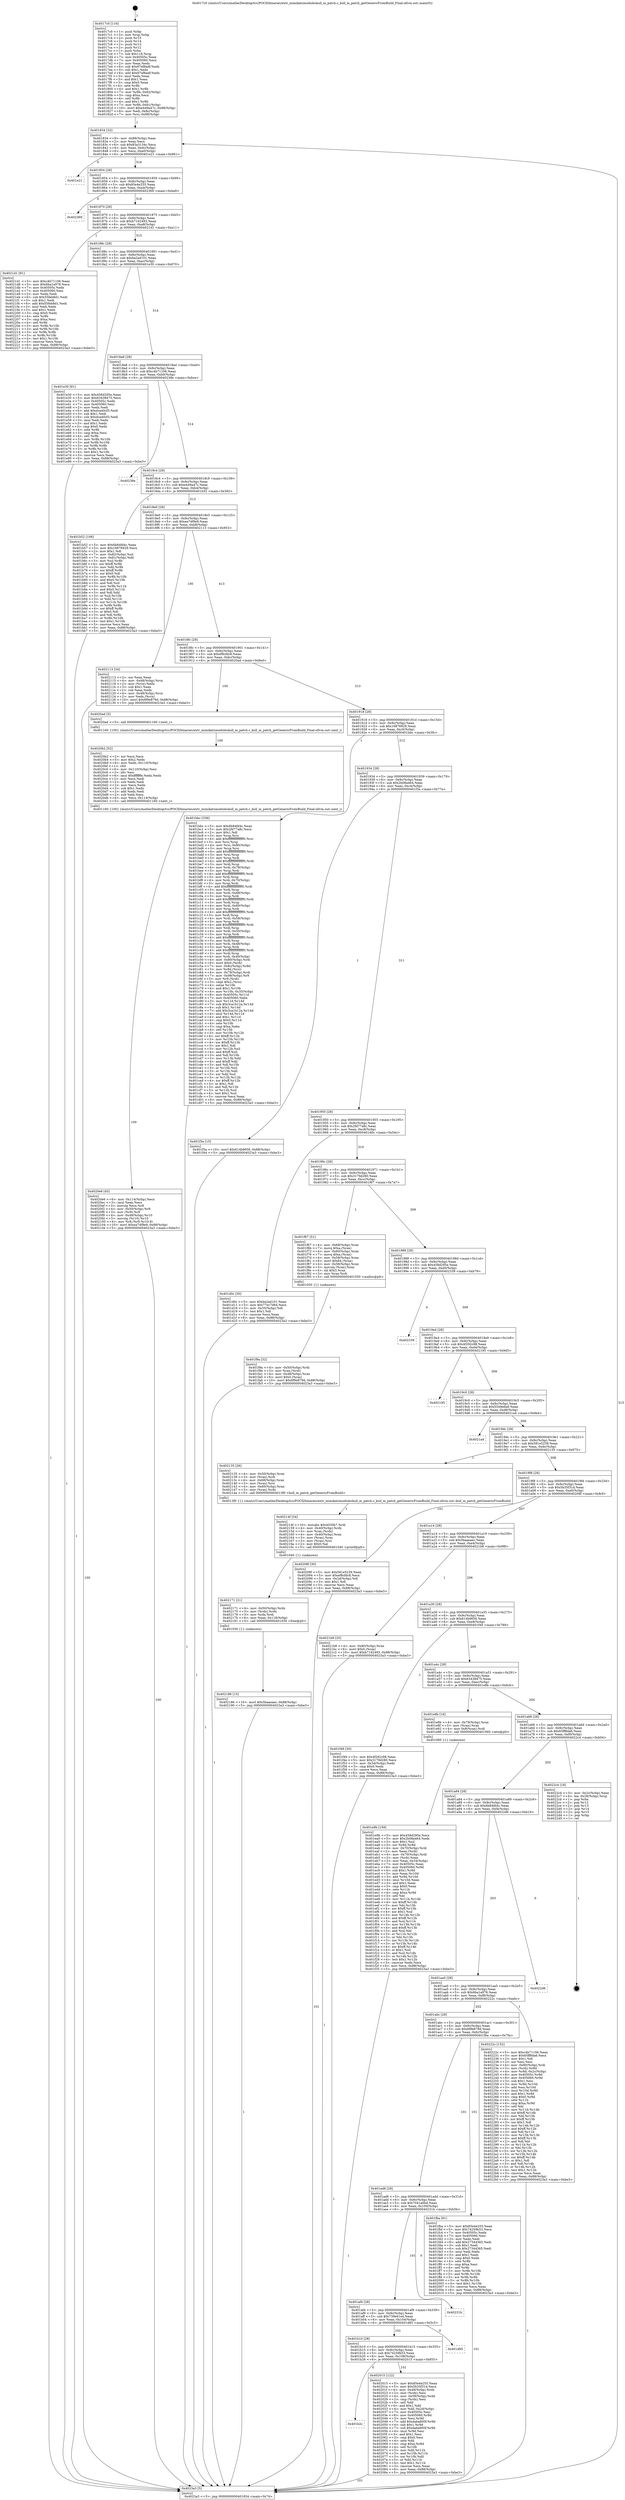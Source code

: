 digraph "0x4017c0" {
  label = "0x4017c0 (/mnt/c/Users/mathe/Desktop/tcc/POCII/binaries/extr_mimikatzmoduleskull_m_patch.c_kull_m_patch_getGenericFromBuild_Final-ollvm.out::main(0))"
  labelloc = "t"
  node[shape=record]

  Entry [label="",width=0.3,height=0.3,shape=circle,fillcolor=black,style=filled]
  "0x401834" [label="{
     0x401834 [32]\l
     | [instrs]\l
     &nbsp;&nbsp;0x401834 \<+6\>: mov -0x88(%rbp),%eax\l
     &nbsp;&nbsp;0x40183a \<+2\>: mov %eax,%ecx\l
     &nbsp;&nbsp;0x40183c \<+6\>: sub $0x83a3134c,%ecx\l
     &nbsp;&nbsp;0x401842 \<+6\>: mov %eax,-0x9c(%rbp)\l
     &nbsp;&nbsp;0x401848 \<+6\>: mov %ecx,-0xa0(%rbp)\l
     &nbsp;&nbsp;0x40184e \<+6\>: je 0000000000401e21 \<main+0x661\>\l
  }"]
  "0x401e21" [label="{
     0x401e21\l
  }", style=dashed]
  "0x401854" [label="{
     0x401854 [28]\l
     | [instrs]\l
     &nbsp;&nbsp;0x401854 \<+5\>: jmp 0000000000401859 \<main+0x99\>\l
     &nbsp;&nbsp;0x401859 \<+6\>: mov -0x9c(%rbp),%eax\l
     &nbsp;&nbsp;0x40185f \<+5\>: sub $0x85e4e255,%eax\l
     &nbsp;&nbsp;0x401864 \<+6\>: mov %eax,-0xa4(%rbp)\l
     &nbsp;&nbsp;0x40186a \<+6\>: je 0000000000402369 \<main+0xba9\>\l
  }"]
  Exit [label="",width=0.3,height=0.3,shape=circle,fillcolor=black,style=filled,peripheries=2]
  "0x402369" [label="{
     0x402369\l
  }", style=dashed]
  "0x401870" [label="{
     0x401870 [28]\l
     | [instrs]\l
     &nbsp;&nbsp;0x401870 \<+5\>: jmp 0000000000401875 \<main+0xb5\>\l
     &nbsp;&nbsp;0x401875 \<+6\>: mov -0x9c(%rbp),%eax\l
     &nbsp;&nbsp;0x40187b \<+5\>: sub $0xb7162493,%eax\l
     &nbsp;&nbsp;0x401880 \<+6\>: mov %eax,-0xa8(%rbp)\l
     &nbsp;&nbsp;0x401886 \<+6\>: je 00000000004021d1 \<main+0xa11\>\l
  }"]
  "0x402186" [label="{
     0x402186 [15]\l
     | [instrs]\l
     &nbsp;&nbsp;0x402186 \<+10\>: movl $0x5baaeaec,-0x88(%rbp)\l
     &nbsp;&nbsp;0x402190 \<+5\>: jmp 00000000004023a3 \<main+0xbe3\>\l
  }"]
  "0x4021d1" [label="{
     0x4021d1 [91]\l
     | [instrs]\l
     &nbsp;&nbsp;0x4021d1 \<+5\>: mov $0xc4b71106,%eax\l
     &nbsp;&nbsp;0x4021d6 \<+5\>: mov $0x6ba1a978,%ecx\l
     &nbsp;&nbsp;0x4021db \<+7\>: mov 0x40505c,%edx\l
     &nbsp;&nbsp;0x4021e2 \<+7\>: mov 0x405060,%esi\l
     &nbsp;&nbsp;0x4021e9 \<+2\>: mov %edx,%edi\l
     &nbsp;&nbsp;0x4021eb \<+6\>: sub $0x55feb8d1,%edi\l
     &nbsp;&nbsp;0x4021f1 \<+3\>: sub $0x1,%edi\l
     &nbsp;&nbsp;0x4021f4 \<+6\>: add $0x55feb8d1,%edi\l
     &nbsp;&nbsp;0x4021fa \<+3\>: imul %edi,%edx\l
     &nbsp;&nbsp;0x4021fd \<+3\>: and $0x1,%edx\l
     &nbsp;&nbsp;0x402200 \<+3\>: cmp $0x0,%edx\l
     &nbsp;&nbsp;0x402203 \<+4\>: sete %r8b\l
     &nbsp;&nbsp;0x402207 \<+3\>: cmp $0xa,%esi\l
     &nbsp;&nbsp;0x40220a \<+4\>: setl %r9b\l
     &nbsp;&nbsp;0x40220e \<+3\>: mov %r8b,%r10b\l
     &nbsp;&nbsp;0x402211 \<+3\>: and %r9b,%r10b\l
     &nbsp;&nbsp;0x402214 \<+3\>: xor %r9b,%r8b\l
     &nbsp;&nbsp;0x402217 \<+3\>: or %r8b,%r10b\l
     &nbsp;&nbsp;0x40221a \<+4\>: test $0x1,%r10b\l
     &nbsp;&nbsp;0x40221e \<+3\>: cmovne %ecx,%eax\l
     &nbsp;&nbsp;0x402221 \<+6\>: mov %eax,-0x88(%rbp)\l
     &nbsp;&nbsp;0x402227 \<+5\>: jmp 00000000004023a3 \<main+0xbe3\>\l
  }"]
  "0x40188c" [label="{
     0x40188c [28]\l
     | [instrs]\l
     &nbsp;&nbsp;0x40188c \<+5\>: jmp 0000000000401891 \<main+0xd1\>\l
     &nbsp;&nbsp;0x401891 \<+6\>: mov -0x9c(%rbp),%eax\l
     &nbsp;&nbsp;0x401897 \<+5\>: sub $0xba2ad101,%eax\l
     &nbsp;&nbsp;0x40189c \<+6\>: mov %eax,-0xac(%rbp)\l
     &nbsp;&nbsp;0x4018a2 \<+6\>: je 0000000000401e30 \<main+0x670\>\l
  }"]
  "0x402171" [label="{
     0x402171 [21]\l
     | [instrs]\l
     &nbsp;&nbsp;0x402171 \<+4\>: mov -0x50(%rbp),%rdx\l
     &nbsp;&nbsp;0x402175 \<+3\>: mov (%rdx),%rdx\l
     &nbsp;&nbsp;0x402178 \<+3\>: mov %rdx,%rdi\l
     &nbsp;&nbsp;0x40217b \<+6\>: mov %eax,-0x118(%rbp)\l
     &nbsp;&nbsp;0x402181 \<+5\>: call 0000000000401030 \<free@plt\>\l
     | [calls]\l
     &nbsp;&nbsp;0x401030 \{1\} (unknown)\l
  }"]
  "0x401e30" [label="{
     0x401e30 [91]\l
     | [instrs]\l
     &nbsp;&nbsp;0x401e30 \<+5\>: mov $0x458d295e,%eax\l
     &nbsp;&nbsp;0x401e35 \<+5\>: mov $0x63438475,%ecx\l
     &nbsp;&nbsp;0x401e3a \<+7\>: mov 0x40505c,%edx\l
     &nbsp;&nbsp;0x401e41 \<+7\>: mov 0x405060,%esi\l
     &nbsp;&nbsp;0x401e48 \<+2\>: mov %edx,%edi\l
     &nbsp;&nbsp;0x401e4a \<+6\>: add $0xdca40cf3,%edi\l
     &nbsp;&nbsp;0x401e50 \<+3\>: sub $0x1,%edi\l
     &nbsp;&nbsp;0x401e53 \<+6\>: sub $0xdca40cf3,%edi\l
     &nbsp;&nbsp;0x401e59 \<+3\>: imul %edi,%edx\l
     &nbsp;&nbsp;0x401e5c \<+3\>: and $0x1,%edx\l
     &nbsp;&nbsp;0x401e5f \<+3\>: cmp $0x0,%edx\l
     &nbsp;&nbsp;0x401e62 \<+4\>: sete %r8b\l
     &nbsp;&nbsp;0x401e66 \<+3\>: cmp $0xa,%esi\l
     &nbsp;&nbsp;0x401e69 \<+4\>: setl %r9b\l
     &nbsp;&nbsp;0x401e6d \<+3\>: mov %r8b,%r10b\l
     &nbsp;&nbsp;0x401e70 \<+3\>: and %r9b,%r10b\l
     &nbsp;&nbsp;0x401e73 \<+3\>: xor %r9b,%r8b\l
     &nbsp;&nbsp;0x401e76 \<+3\>: or %r8b,%r10b\l
     &nbsp;&nbsp;0x401e79 \<+4\>: test $0x1,%r10b\l
     &nbsp;&nbsp;0x401e7d \<+3\>: cmovne %ecx,%eax\l
     &nbsp;&nbsp;0x401e80 \<+6\>: mov %eax,-0x88(%rbp)\l
     &nbsp;&nbsp;0x401e86 \<+5\>: jmp 00000000004023a3 \<main+0xbe3\>\l
  }"]
  "0x4018a8" [label="{
     0x4018a8 [28]\l
     | [instrs]\l
     &nbsp;&nbsp;0x4018a8 \<+5\>: jmp 00000000004018ad \<main+0xed\>\l
     &nbsp;&nbsp;0x4018ad \<+6\>: mov -0x9c(%rbp),%eax\l
     &nbsp;&nbsp;0x4018b3 \<+5\>: sub $0xc4b71106,%eax\l
     &nbsp;&nbsp;0x4018b8 \<+6\>: mov %eax,-0xb0(%rbp)\l
     &nbsp;&nbsp;0x4018be \<+6\>: je 000000000040238e \<main+0xbce\>\l
  }"]
  "0x40214f" [label="{
     0x40214f [34]\l
     | [instrs]\l
     &nbsp;&nbsp;0x40214f \<+10\>: movabs $0x4030b7,%rdi\l
     &nbsp;&nbsp;0x402159 \<+4\>: mov -0x40(%rbp),%rdx\l
     &nbsp;&nbsp;0x40215d \<+3\>: mov %rax,(%rdx)\l
     &nbsp;&nbsp;0x402160 \<+4\>: mov -0x40(%rbp),%rax\l
     &nbsp;&nbsp;0x402164 \<+3\>: mov (%rax),%rax\l
     &nbsp;&nbsp;0x402167 \<+3\>: mov (%rax),%rsi\l
     &nbsp;&nbsp;0x40216a \<+2\>: mov $0x0,%al\l
     &nbsp;&nbsp;0x40216c \<+5\>: call 0000000000401040 \<printf@plt\>\l
     | [calls]\l
     &nbsp;&nbsp;0x401040 \{1\} (unknown)\l
  }"]
  "0x40238e" [label="{
     0x40238e\l
  }", style=dashed]
  "0x4018c4" [label="{
     0x4018c4 [28]\l
     | [instrs]\l
     &nbsp;&nbsp;0x4018c4 \<+5\>: jmp 00000000004018c9 \<main+0x109\>\l
     &nbsp;&nbsp;0x4018c9 \<+6\>: mov -0x9c(%rbp),%eax\l
     &nbsp;&nbsp;0x4018cf \<+5\>: sub $0xe449a47c,%eax\l
     &nbsp;&nbsp;0x4018d4 \<+6\>: mov %eax,-0xb4(%rbp)\l
     &nbsp;&nbsp;0x4018da \<+6\>: je 0000000000401b52 \<main+0x392\>\l
  }"]
  "0x4020e6" [label="{
     0x4020e6 [45]\l
     | [instrs]\l
     &nbsp;&nbsp;0x4020e6 \<+6\>: mov -0x114(%rbp),%ecx\l
     &nbsp;&nbsp;0x4020ec \<+3\>: imul %eax,%ecx\l
     &nbsp;&nbsp;0x4020ef \<+3\>: movslq %ecx,%r8\l
     &nbsp;&nbsp;0x4020f2 \<+4\>: mov -0x50(%rbp),%r9\l
     &nbsp;&nbsp;0x4020f6 \<+3\>: mov (%r9),%r9\l
     &nbsp;&nbsp;0x4020f9 \<+4\>: mov -0x48(%rbp),%r10\l
     &nbsp;&nbsp;0x4020fd \<+3\>: movslq (%r10),%r10\l
     &nbsp;&nbsp;0x402100 \<+4\>: mov %r8,(%r9,%r10,8)\l
     &nbsp;&nbsp;0x402104 \<+10\>: movl $0xea74f9e9,-0x88(%rbp)\l
     &nbsp;&nbsp;0x40210e \<+5\>: jmp 00000000004023a3 \<main+0xbe3\>\l
  }"]
  "0x401b52" [label="{
     0x401b52 [106]\l
     | [instrs]\l
     &nbsp;&nbsp;0x401b52 \<+5\>: mov $0x6b84fd4c,%eax\l
     &nbsp;&nbsp;0x401b57 \<+5\>: mov $0x16876929,%ecx\l
     &nbsp;&nbsp;0x401b5c \<+2\>: mov $0x1,%dl\l
     &nbsp;&nbsp;0x401b5e \<+7\>: mov -0x82(%rbp),%sil\l
     &nbsp;&nbsp;0x401b65 \<+7\>: mov -0x81(%rbp),%dil\l
     &nbsp;&nbsp;0x401b6c \<+3\>: mov %sil,%r8b\l
     &nbsp;&nbsp;0x401b6f \<+4\>: xor $0xff,%r8b\l
     &nbsp;&nbsp;0x401b73 \<+3\>: mov %dil,%r9b\l
     &nbsp;&nbsp;0x401b76 \<+4\>: xor $0xff,%r9b\l
     &nbsp;&nbsp;0x401b7a \<+3\>: xor $0x0,%dl\l
     &nbsp;&nbsp;0x401b7d \<+3\>: mov %r8b,%r10b\l
     &nbsp;&nbsp;0x401b80 \<+4\>: and $0x0,%r10b\l
     &nbsp;&nbsp;0x401b84 \<+3\>: and %dl,%sil\l
     &nbsp;&nbsp;0x401b87 \<+3\>: mov %r9b,%r11b\l
     &nbsp;&nbsp;0x401b8a \<+4\>: and $0x0,%r11b\l
     &nbsp;&nbsp;0x401b8e \<+3\>: and %dl,%dil\l
     &nbsp;&nbsp;0x401b91 \<+3\>: or %sil,%r10b\l
     &nbsp;&nbsp;0x401b94 \<+3\>: or %dil,%r11b\l
     &nbsp;&nbsp;0x401b97 \<+3\>: xor %r11b,%r10b\l
     &nbsp;&nbsp;0x401b9a \<+3\>: or %r9b,%r8b\l
     &nbsp;&nbsp;0x401b9d \<+4\>: xor $0xff,%r8b\l
     &nbsp;&nbsp;0x401ba1 \<+3\>: or $0x0,%dl\l
     &nbsp;&nbsp;0x401ba4 \<+3\>: and %dl,%r8b\l
     &nbsp;&nbsp;0x401ba7 \<+3\>: or %r8b,%r10b\l
     &nbsp;&nbsp;0x401baa \<+4\>: test $0x1,%r10b\l
     &nbsp;&nbsp;0x401bae \<+3\>: cmovne %ecx,%eax\l
     &nbsp;&nbsp;0x401bb1 \<+6\>: mov %eax,-0x88(%rbp)\l
     &nbsp;&nbsp;0x401bb7 \<+5\>: jmp 00000000004023a3 \<main+0xbe3\>\l
  }"]
  "0x4018e0" [label="{
     0x4018e0 [28]\l
     | [instrs]\l
     &nbsp;&nbsp;0x4018e0 \<+5\>: jmp 00000000004018e5 \<main+0x125\>\l
     &nbsp;&nbsp;0x4018e5 \<+6\>: mov -0x9c(%rbp),%eax\l
     &nbsp;&nbsp;0x4018eb \<+5\>: sub $0xea74f9e9,%eax\l
     &nbsp;&nbsp;0x4018f0 \<+6\>: mov %eax,-0xb8(%rbp)\l
     &nbsp;&nbsp;0x4018f6 \<+6\>: je 0000000000402113 \<main+0x953\>\l
  }"]
  "0x4023a3" [label="{
     0x4023a3 [5]\l
     | [instrs]\l
     &nbsp;&nbsp;0x4023a3 \<+5\>: jmp 0000000000401834 \<main+0x74\>\l
  }"]
  "0x4017c0" [label="{
     0x4017c0 [116]\l
     | [instrs]\l
     &nbsp;&nbsp;0x4017c0 \<+1\>: push %rbp\l
     &nbsp;&nbsp;0x4017c1 \<+3\>: mov %rsp,%rbp\l
     &nbsp;&nbsp;0x4017c4 \<+2\>: push %r15\l
     &nbsp;&nbsp;0x4017c6 \<+2\>: push %r14\l
     &nbsp;&nbsp;0x4017c8 \<+2\>: push %r13\l
     &nbsp;&nbsp;0x4017ca \<+2\>: push %r12\l
     &nbsp;&nbsp;0x4017cc \<+1\>: push %rbx\l
     &nbsp;&nbsp;0x4017cd \<+7\>: sub $0x118,%rsp\l
     &nbsp;&nbsp;0x4017d4 \<+7\>: mov 0x40505c,%eax\l
     &nbsp;&nbsp;0x4017db \<+7\>: mov 0x405060,%ecx\l
     &nbsp;&nbsp;0x4017e2 \<+2\>: mov %eax,%edx\l
     &nbsp;&nbsp;0x4017e4 \<+6\>: sub $0x97ef8adf,%edx\l
     &nbsp;&nbsp;0x4017ea \<+3\>: sub $0x1,%edx\l
     &nbsp;&nbsp;0x4017ed \<+6\>: add $0x97ef8adf,%edx\l
     &nbsp;&nbsp;0x4017f3 \<+3\>: imul %edx,%eax\l
     &nbsp;&nbsp;0x4017f6 \<+3\>: and $0x1,%eax\l
     &nbsp;&nbsp;0x4017f9 \<+3\>: cmp $0x0,%eax\l
     &nbsp;&nbsp;0x4017fc \<+4\>: sete %r8b\l
     &nbsp;&nbsp;0x401800 \<+4\>: and $0x1,%r8b\l
     &nbsp;&nbsp;0x401804 \<+7\>: mov %r8b,-0x82(%rbp)\l
     &nbsp;&nbsp;0x40180b \<+3\>: cmp $0xa,%ecx\l
     &nbsp;&nbsp;0x40180e \<+4\>: setl %r8b\l
     &nbsp;&nbsp;0x401812 \<+4\>: and $0x1,%r8b\l
     &nbsp;&nbsp;0x401816 \<+7\>: mov %r8b,-0x81(%rbp)\l
     &nbsp;&nbsp;0x40181d \<+10\>: movl $0xe449a47c,-0x88(%rbp)\l
     &nbsp;&nbsp;0x401827 \<+6\>: mov %edi,-0x8c(%rbp)\l
     &nbsp;&nbsp;0x40182d \<+7\>: mov %rsi,-0x98(%rbp)\l
  }"]
  "0x4020b2" [label="{
     0x4020b2 [52]\l
     | [instrs]\l
     &nbsp;&nbsp;0x4020b2 \<+2\>: xor %ecx,%ecx\l
     &nbsp;&nbsp;0x4020b4 \<+5\>: mov $0x2,%edx\l
     &nbsp;&nbsp;0x4020b9 \<+6\>: mov %edx,-0x110(%rbp)\l
     &nbsp;&nbsp;0x4020bf \<+1\>: cltd\l
     &nbsp;&nbsp;0x4020c0 \<+6\>: mov -0x110(%rbp),%esi\l
     &nbsp;&nbsp;0x4020c6 \<+2\>: idiv %esi\l
     &nbsp;&nbsp;0x4020c8 \<+6\>: imul $0xfffffffe,%edx,%edx\l
     &nbsp;&nbsp;0x4020ce \<+2\>: mov %ecx,%edi\l
     &nbsp;&nbsp;0x4020d0 \<+2\>: sub %edx,%edi\l
     &nbsp;&nbsp;0x4020d2 \<+2\>: mov %ecx,%edx\l
     &nbsp;&nbsp;0x4020d4 \<+3\>: sub $0x1,%edx\l
     &nbsp;&nbsp;0x4020d7 \<+2\>: add %edx,%edi\l
     &nbsp;&nbsp;0x4020d9 \<+2\>: sub %edi,%ecx\l
     &nbsp;&nbsp;0x4020db \<+6\>: mov %ecx,-0x114(%rbp)\l
     &nbsp;&nbsp;0x4020e1 \<+5\>: call 0000000000401160 \<next_i\>\l
     | [calls]\l
     &nbsp;&nbsp;0x401160 \{100\} (/mnt/c/Users/mathe/Desktop/tcc/POCII/binaries/extr_mimikatzmoduleskull_m_patch.c_kull_m_patch_getGenericFromBuild_Final-ollvm.out::next_i)\l
  }"]
  "0x402113" [label="{
     0x402113 [34]\l
     | [instrs]\l
     &nbsp;&nbsp;0x402113 \<+2\>: xor %eax,%eax\l
     &nbsp;&nbsp;0x402115 \<+4\>: mov -0x48(%rbp),%rcx\l
     &nbsp;&nbsp;0x402119 \<+2\>: mov (%rcx),%edx\l
     &nbsp;&nbsp;0x40211b \<+3\>: sub $0x1,%eax\l
     &nbsp;&nbsp;0x40211e \<+2\>: sub %eax,%edx\l
     &nbsp;&nbsp;0x402120 \<+4\>: mov -0x48(%rbp),%rcx\l
     &nbsp;&nbsp;0x402124 \<+2\>: mov %edx,(%rcx)\l
     &nbsp;&nbsp;0x402126 \<+10\>: movl $0x6f9e879d,-0x88(%rbp)\l
     &nbsp;&nbsp;0x402130 \<+5\>: jmp 00000000004023a3 \<main+0xbe3\>\l
  }"]
  "0x4018fc" [label="{
     0x4018fc [28]\l
     | [instrs]\l
     &nbsp;&nbsp;0x4018fc \<+5\>: jmp 0000000000401901 \<main+0x141\>\l
     &nbsp;&nbsp;0x401901 \<+6\>: mov -0x9c(%rbp),%eax\l
     &nbsp;&nbsp;0x401907 \<+5\>: sub $0xef8cfdc8,%eax\l
     &nbsp;&nbsp;0x40190c \<+6\>: mov %eax,-0xbc(%rbp)\l
     &nbsp;&nbsp;0x401912 \<+6\>: je 00000000004020ad \<main+0x8ed\>\l
  }"]
  "0x401b2c" [label="{
     0x401b2c\l
  }", style=dashed]
  "0x4020ad" [label="{
     0x4020ad [5]\l
     | [instrs]\l
     &nbsp;&nbsp;0x4020ad \<+5\>: call 0000000000401160 \<next_i\>\l
     | [calls]\l
     &nbsp;&nbsp;0x401160 \{100\} (/mnt/c/Users/mathe/Desktop/tcc/POCII/binaries/extr_mimikatzmoduleskull_m_patch.c_kull_m_patch_getGenericFromBuild_Final-ollvm.out::next_i)\l
  }"]
  "0x401918" [label="{
     0x401918 [28]\l
     | [instrs]\l
     &nbsp;&nbsp;0x401918 \<+5\>: jmp 000000000040191d \<main+0x15d\>\l
     &nbsp;&nbsp;0x40191d \<+6\>: mov -0x9c(%rbp),%eax\l
     &nbsp;&nbsp;0x401923 \<+5\>: sub $0x16876929,%eax\l
     &nbsp;&nbsp;0x401928 \<+6\>: mov %eax,-0xc0(%rbp)\l
     &nbsp;&nbsp;0x40192e \<+6\>: je 0000000000401bbc \<main+0x3fc\>\l
  }"]
  "0x402015" [label="{
     0x402015 [122]\l
     | [instrs]\l
     &nbsp;&nbsp;0x402015 \<+5\>: mov $0x85e4e255,%eax\l
     &nbsp;&nbsp;0x40201a \<+5\>: mov $0x5b35f31d,%ecx\l
     &nbsp;&nbsp;0x40201f \<+4\>: mov -0x48(%rbp),%rdx\l
     &nbsp;&nbsp;0x402023 \<+2\>: mov (%rdx),%esi\l
     &nbsp;&nbsp;0x402025 \<+4\>: mov -0x58(%rbp),%rdx\l
     &nbsp;&nbsp;0x402029 \<+2\>: cmp (%rdx),%esi\l
     &nbsp;&nbsp;0x40202b \<+4\>: setl %dil\l
     &nbsp;&nbsp;0x40202f \<+4\>: and $0x1,%dil\l
     &nbsp;&nbsp;0x402033 \<+4\>: mov %dil,-0x2d(%rbp)\l
     &nbsp;&nbsp;0x402037 \<+7\>: mov 0x40505c,%esi\l
     &nbsp;&nbsp;0x40203e \<+8\>: mov 0x405060,%r8d\l
     &nbsp;&nbsp;0x402046 \<+3\>: mov %esi,%r9d\l
     &nbsp;&nbsp;0x402049 \<+7\>: add $0xdaba800f,%r9d\l
     &nbsp;&nbsp;0x402050 \<+4\>: sub $0x1,%r9d\l
     &nbsp;&nbsp;0x402054 \<+7\>: sub $0xdaba800f,%r9d\l
     &nbsp;&nbsp;0x40205b \<+4\>: imul %r9d,%esi\l
     &nbsp;&nbsp;0x40205f \<+3\>: and $0x1,%esi\l
     &nbsp;&nbsp;0x402062 \<+3\>: cmp $0x0,%esi\l
     &nbsp;&nbsp;0x402065 \<+4\>: sete %dil\l
     &nbsp;&nbsp;0x402069 \<+4\>: cmp $0xa,%r8d\l
     &nbsp;&nbsp;0x40206d \<+4\>: setl %r10b\l
     &nbsp;&nbsp;0x402071 \<+3\>: mov %dil,%r11b\l
     &nbsp;&nbsp;0x402074 \<+3\>: and %r10b,%r11b\l
     &nbsp;&nbsp;0x402077 \<+3\>: xor %r10b,%dil\l
     &nbsp;&nbsp;0x40207a \<+3\>: or %dil,%r11b\l
     &nbsp;&nbsp;0x40207d \<+4\>: test $0x1,%r11b\l
     &nbsp;&nbsp;0x402081 \<+3\>: cmovne %ecx,%eax\l
     &nbsp;&nbsp;0x402084 \<+6\>: mov %eax,-0x88(%rbp)\l
     &nbsp;&nbsp;0x40208a \<+5\>: jmp 00000000004023a3 \<main+0xbe3\>\l
  }"]
  "0x401bbc" [label="{
     0x401bbc [336]\l
     | [instrs]\l
     &nbsp;&nbsp;0x401bbc \<+5\>: mov $0x6b84fd4c,%eax\l
     &nbsp;&nbsp;0x401bc1 \<+5\>: mov $0x2fd77a8c,%ecx\l
     &nbsp;&nbsp;0x401bc6 \<+2\>: mov $0x1,%dl\l
     &nbsp;&nbsp;0x401bc8 \<+3\>: mov %rsp,%rsi\l
     &nbsp;&nbsp;0x401bcb \<+4\>: add $0xfffffffffffffff0,%rsi\l
     &nbsp;&nbsp;0x401bcf \<+3\>: mov %rsi,%rsp\l
     &nbsp;&nbsp;0x401bd2 \<+4\>: mov %rsi,-0x80(%rbp)\l
     &nbsp;&nbsp;0x401bd6 \<+3\>: mov %rsp,%rsi\l
     &nbsp;&nbsp;0x401bd9 \<+4\>: add $0xfffffffffffffff0,%rsi\l
     &nbsp;&nbsp;0x401bdd \<+3\>: mov %rsi,%rsp\l
     &nbsp;&nbsp;0x401be0 \<+3\>: mov %rsp,%rdi\l
     &nbsp;&nbsp;0x401be3 \<+4\>: add $0xfffffffffffffff0,%rdi\l
     &nbsp;&nbsp;0x401be7 \<+3\>: mov %rdi,%rsp\l
     &nbsp;&nbsp;0x401bea \<+4\>: mov %rdi,-0x78(%rbp)\l
     &nbsp;&nbsp;0x401bee \<+3\>: mov %rsp,%rdi\l
     &nbsp;&nbsp;0x401bf1 \<+4\>: add $0xfffffffffffffff0,%rdi\l
     &nbsp;&nbsp;0x401bf5 \<+3\>: mov %rdi,%rsp\l
     &nbsp;&nbsp;0x401bf8 \<+4\>: mov %rdi,-0x70(%rbp)\l
     &nbsp;&nbsp;0x401bfc \<+3\>: mov %rsp,%rdi\l
     &nbsp;&nbsp;0x401bff \<+4\>: add $0xfffffffffffffff0,%rdi\l
     &nbsp;&nbsp;0x401c03 \<+3\>: mov %rdi,%rsp\l
     &nbsp;&nbsp;0x401c06 \<+4\>: mov %rdi,-0x68(%rbp)\l
     &nbsp;&nbsp;0x401c0a \<+3\>: mov %rsp,%rdi\l
     &nbsp;&nbsp;0x401c0d \<+4\>: add $0xfffffffffffffff0,%rdi\l
     &nbsp;&nbsp;0x401c11 \<+3\>: mov %rdi,%rsp\l
     &nbsp;&nbsp;0x401c14 \<+4\>: mov %rdi,-0x60(%rbp)\l
     &nbsp;&nbsp;0x401c18 \<+3\>: mov %rsp,%rdi\l
     &nbsp;&nbsp;0x401c1b \<+4\>: add $0xfffffffffffffff0,%rdi\l
     &nbsp;&nbsp;0x401c1f \<+3\>: mov %rdi,%rsp\l
     &nbsp;&nbsp;0x401c22 \<+4\>: mov %rdi,-0x58(%rbp)\l
     &nbsp;&nbsp;0x401c26 \<+3\>: mov %rsp,%rdi\l
     &nbsp;&nbsp;0x401c29 \<+4\>: add $0xfffffffffffffff0,%rdi\l
     &nbsp;&nbsp;0x401c2d \<+3\>: mov %rdi,%rsp\l
     &nbsp;&nbsp;0x401c30 \<+4\>: mov %rdi,-0x50(%rbp)\l
     &nbsp;&nbsp;0x401c34 \<+3\>: mov %rsp,%rdi\l
     &nbsp;&nbsp;0x401c37 \<+4\>: add $0xfffffffffffffff0,%rdi\l
     &nbsp;&nbsp;0x401c3b \<+3\>: mov %rdi,%rsp\l
     &nbsp;&nbsp;0x401c3e \<+4\>: mov %rdi,-0x48(%rbp)\l
     &nbsp;&nbsp;0x401c42 \<+3\>: mov %rsp,%rdi\l
     &nbsp;&nbsp;0x401c45 \<+4\>: add $0xfffffffffffffff0,%rdi\l
     &nbsp;&nbsp;0x401c49 \<+3\>: mov %rdi,%rsp\l
     &nbsp;&nbsp;0x401c4c \<+4\>: mov %rdi,-0x40(%rbp)\l
     &nbsp;&nbsp;0x401c50 \<+4\>: mov -0x80(%rbp),%rdi\l
     &nbsp;&nbsp;0x401c54 \<+6\>: movl $0x0,(%rdi)\l
     &nbsp;&nbsp;0x401c5a \<+7\>: mov -0x8c(%rbp),%r8d\l
     &nbsp;&nbsp;0x401c61 \<+3\>: mov %r8d,(%rsi)\l
     &nbsp;&nbsp;0x401c64 \<+4\>: mov -0x78(%rbp),%rdi\l
     &nbsp;&nbsp;0x401c68 \<+7\>: mov -0x98(%rbp),%r9\l
     &nbsp;&nbsp;0x401c6f \<+3\>: mov %r9,(%rdi)\l
     &nbsp;&nbsp;0x401c72 \<+3\>: cmpl $0x2,(%rsi)\l
     &nbsp;&nbsp;0x401c75 \<+4\>: setne %r10b\l
     &nbsp;&nbsp;0x401c79 \<+4\>: and $0x1,%r10b\l
     &nbsp;&nbsp;0x401c7d \<+4\>: mov %r10b,-0x35(%rbp)\l
     &nbsp;&nbsp;0x401c81 \<+8\>: mov 0x40505c,%r11d\l
     &nbsp;&nbsp;0x401c89 \<+7\>: mov 0x405060,%ebx\l
     &nbsp;&nbsp;0x401c90 \<+3\>: mov %r11d,%r14d\l
     &nbsp;&nbsp;0x401c93 \<+7\>: sub $0x3ca1b12a,%r14d\l
     &nbsp;&nbsp;0x401c9a \<+4\>: sub $0x1,%r14d\l
     &nbsp;&nbsp;0x401c9e \<+7\>: add $0x3ca1b12a,%r14d\l
     &nbsp;&nbsp;0x401ca5 \<+4\>: imul %r14d,%r11d\l
     &nbsp;&nbsp;0x401ca9 \<+4\>: and $0x1,%r11d\l
     &nbsp;&nbsp;0x401cad \<+4\>: cmp $0x0,%r11d\l
     &nbsp;&nbsp;0x401cb1 \<+4\>: sete %r10b\l
     &nbsp;&nbsp;0x401cb5 \<+3\>: cmp $0xa,%ebx\l
     &nbsp;&nbsp;0x401cb8 \<+4\>: setl %r15b\l
     &nbsp;&nbsp;0x401cbc \<+3\>: mov %r10b,%r12b\l
     &nbsp;&nbsp;0x401cbf \<+4\>: xor $0xff,%r12b\l
     &nbsp;&nbsp;0x401cc3 \<+3\>: mov %r15b,%r13b\l
     &nbsp;&nbsp;0x401cc6 \<+4\>: xor $0xff,%r13b\l
     &nbsp;&nbsp;0x401cca \<+3\>: xor $0x1,%dl\l
     &nbsp;&nbsp;0x401ccd \<+3\>: mov %r12b,%sil\l
     &nbsp;&nbsp;0x401cd0 \<+4\>: and $0xff,%sil\l
     &nbsp;&nbsp;0x401cd4 \<+3\>: and %dl,%r10b\l
     &nbsp;&nbsp;0x401cd7 \<+3\>: mov %r13b,%dil\l
     &nbsp;&nbsp;0x401cda \<+4\>: and $0xff,%dil\l
     &nbsp;&nbsp;0x401cde \<+3\>: and %dl,%r15b\l
     &nbsp;&nbsp;0x401ce1 \<+3\>: or %r10b,%sil\l
     &nbsp;&nbsp;0x401ce4 \<+3\>: or %r15b,%dil\l
     &nbsp;&nbsp;0x401ce7 \<+3\>: xor %dil,%sil\l
     &nbsp;&nbsp;0x401cea \<+3\>: or %r13b,%r12b\l
     &nbsp;&nbsp;0x401ced \<+4\>: xor $0xff,%r12b\l
     &nbsp;&nbsp;0x401cf1 \<+3\>: or $0x1,%dl\l
     &nbsp;&nbsp;0x401cf4 \<+3\>: and %dl,%r12b\l
     &nbsp;&nbsp;0x401cf7 \<+3\>: or %r12b,%sil\l
     &nbsp;&nbsp;0x401cfa \<+4\>: test $0x1,%sil\l
     &nbsp;&nbsp;0x401cfe \<+3\>: cmovne %ecx,%eax\l
     &nbsp;&nbsp;0x401d01 \<+6\>: mov %eax,-0x88(%rbp)\l
     &nbsp;&nbsp;0x401d07 \<+5\>: jmp 00000000004023a3 \<main+0xbe3\>\l
  }"]
  "0x401934" [label="{
     0x401934 [28]\l
     | [instrs]\l
     &nbsp;&nbsp;0x401934 \<+5\>: jmp 0000000000401939 \<main+0x179\>\l
     &nbsp;&nbsp;0x401939 \<+6\>: mov -0x9c(%rbp),%eax\l
     &nbsp;&nbsp;0x40193f \<+5\>: sub $0x2b08a464,%eax\l
     &nbsp;&nbsp;0x401944 \<+6\>: mov %eax,-0xc4(%rbp)\l
     &nbsp;&nbsp;0x40194a \<+6\>: je 0000000000401f3a \<main+0x77a\>\l
  }"]
  "0x401b10" [label="{
     0x401b10 [28]\l
     | [instrs]\l
     &nbsp;&nbsp;0x401b10 \<+5\>: jmp 0000000000401b15 \<main+0x355\>\l
     &nbsp;&nbsp;0x401b15 \<+6\>: mov -0x9c(%rbp),%eax\l
     &nbsp;&nbsp;0x401b1b \<+5\>: sub $0x74259b53,%eax\l
     &nbsp;&nbsp;0x401b20 \<+6\>: mov %eax,-0x108(%rbp)\l
     &nbsp;&nbsp;0x401b26 \<+6\>: je 0000000000402015 \<main+0x855\>\l
  }"]
  "0x401d85" [label="{
     0x401d85\l
  }", style=dashed]
  "0x401f3a" [label="{
     0x401f3a [15]\l
     | [instrs]\l
     &nbsp;&nbsp;0x401f3a \<+10\>: movl $0x614b9656,-0x88(%rbp)\l
     &nbsp;&nbsp;0x401f44 \<+5\>: jmp 00000000004023a3 \<main+0xbe3\>\l
  }"]
  "0x401950" [label="{
     0x401950 [28]\l
     | [instrs]\l
     &nbsp;&nbsp;0x401950 \<+5\>: jmp 0000000000401955 \<main+0x195\>\l
     &nbsp;&nbsp;0x401955 \<+6\>: mov -0x9c(%rbp),%eax\l
     &nbsp;&nbsp;0x40195b \<+5\>: sub $0x2fd77a8c,%eax\l
     &nbsp;&nbsp;0x401960 \<+6\>: mov %eax,-0xc8(%rbp)\l
     &nbsp;&nbsp;0x401966 \<+6\>: je 0000000000401d0c \<main+0x54c\>\l
  }"]
  "0x401af4" [label="{
     0x401af4 [28]\l
     | [instrs]\l
     &nbsp;&nbsp;0x401af4 \<+5\>: jmp 0000000000401af9 \<main+0x339\>\l
     &nbsp;&nbsp;0x401af9 \<+6\>: mov -0x9c(%rbp),%eax\l
     &nbsp;&nbsp;0x401aff \<+5\>: sub $0x739e61e4,%eax\l
     &nbsp;&nbsp;0x401b04 \<+6\>: mov %eax,-0x104(%rbp)\l
     &nbsp;&nbsp;0x401b0a \<+6\>: je 0000000000401d85 \<main+0x5c5\>\l
  }"]
  "0x401d0c" [label="{
     0x401d0c [30]\l
     | [instrs]\l
     &nbsp;&nbsp;0x401d0c \<+5\>: mov $0xba2ad101,%eax\l
     &nbsp;&nbsp;0x401d11 \<+5\>: mov $0x77ec7d64,%ecx\l
     &nbsp;&nbsp;0x401d16 \<+3\>: mov -0x35(%rbp),%dl\l
     &nbsp;&nbsp;0x401d19 \<+3\>: test $0x1,%dl\l
     &nbsp;&nbsp;0x401d1c \<+3\>: cmovne %ecx,%eax\l
     &nbsp;&nbsp;0x401d1f \<+6\>: mov %eax,-0x88(%rbp)\l
     &nbsp;&nbsp;0x401d25 \<+5\>: jmp 00000000004023a3 \<main+0xbe3\>\l
  }"]
  "0x40196c" [label="{
     0x40196c [28]\l
     | [instrs]\l
     &nbsp;&nbsp;0x40196c \<+5\>: jmp 0000000000401971 \<main+0x1b1\>\l
     &nbsp;&nbsp;0x401971 \<+6\>: mov -0x9c(%rbp),%eax\l
     &nbsp;&nbsp;0x401977 \<+5\>: sub $0x3179d280,%eax\l
     &nbsp;&nbsp;0x40197c \<+6\>: mov %eax,-0xcc(%rbp)\l
     &nbsp;&nbsp;0x401982 \<+6\>: je 0000000000401f67 \<main+0x7a7\>\l
  }"]
  "0x40231b" [label="{
     0x40231b\l
  }", style=dashed]
  "0x401f67" [label="{
     0x401f67 [51]\l
     | [instrs]\l
     &nbsp;&nbsp;0x401f67 \<+4\>: mov -0x68(%rbp),%rax\l
     &nbsp;&nbsp;0x401f6b \<+7\>: movq $0xa,(%rax)\l
     &nbsp;&nbsp;0x401f72 \<+4\>: mov -0x60(%rbp),%rax\l
     &nbsp;&nbsp;0x401f76 \<+7\>: movq $0xa,(%rax)\l
     &nbsp;&nbsp;0x401f7d \<+4\>: mov -0x58(%rbp),%rax\l
     &nbsp;&nbsp;0x401f81 \<+6\>: movl $0x64,(%rax)\l
     &nbsp;&nbsp;0x401f87 \<+4\>: mov -0x58(%rbp),%rax\l
     &nbsp;&nbsp;0x401f8b \<+3\>: movslq (%rax),%rax\l
     &nbsp;&nbsp;0x401f8e \<+4\>: shl $0x3,%rax\l
     &nbsp;&nbsp;0x401f92 \<+3\>: mov %rax,%rdi\l
     &nbsp;&nbsp;0x401f95 \<+5\>: call 0000000000401050 \<malloc@plt\>\l
     | [calls]\l
     &nbsp;&nbsp;0x401050 \{1\} (unknown)\l
  }"]
  "0x401988" [label="{
     0x401988 [28]\l
     | [instrs]\l
     &nbsp;&nbsp;0x401988 \<+5\>: jmp 000000000040198d \<main+0x1cd\>\l
     &nbsp;&nbsp;0x40198d \<+6\>: mov -0x9c(%rbp),%eax\l
     &nbsp;&nbsp;0x401993 \<+5\>: sub $0x458d295e,%eax\l
     &nbsp;&nbsp;0x401998 \<+6\>: mov %eax,-0xd0(%rbp)\l
     &nbsp;&nbsp;0x40199e \<+6\>: je 0000000000402339 \<main+0xb79\>\l
  }"]
  "0x401ad8" [label="{
     0x401ad8 [28]\l
     | [instrs]\l
     &nbsp;&nbsp;0x401ad8 \<+5\>: jmp 0000000000401add \<main+0x31d\>\l
     &nbsp;&nbsp;0x401add \<+6\>: mov -0x9c(%rbp),%eax\l
     &nbsp;&nbsp;0x401ae3 \<+5\>: sub $0x7041a6bd,%eax\l
     &nbsp;&nbsp;0x401ae8 \<+6\>: mov %eax,-0x100(%rbp)\l
     &nbsp;&nbsp;0x401aee \<+6\>: je 000000000040231b \<main+0xb5b\>\l
  }"]
  "0x402339" [label="{
     0x402339\l
  }", style=dashed]
  "0x4019a4" [label="{
     0x4019a4 [28]\l
     | [instrs]\l
     &nbsp;&nbsp;0x4019a4 \<+5\>: jmp 00000000004019a9 \<main+0x1e9\>\l
     &nbsp;&nbsp;0x4019a9 \<+6\>: mov -0x9c(%rbp),%eax\l
     &nbsp;&nbsp;0x4019af \<+5\>: sub $0x4f292c98,%eax\l
     &nbsp;&nbsp;0x4019b4 \<+6\>: mov %eax,-0xd4(%rbp)\l
     &nbsp;&nbsp;0x4019ba \<+6\>: je 0000000000402195 \<main+0x9d5\>\l
  }"]
  "0x401fba" [label="{
     0x401fba [91]\l
     | [instrs]\l
     &nbsp;&nbsp;0x401fba \<+5\>: mov $0x85e4e255,%eax\l
     &nbsp;&nbsp;0x401fbf \<+5\>: mov $0x74259b53,%ecx\l
     &nbsp;&nbsp;0x401fc4 \<+7\>: mov 0x40505c,%edx\l
     &nbsp;&nbsp;0x401fcb \<+7\>: mov 0x405060,%esi\l
     &nbsp;&nbsp;0x401fd2 \<+2\>: mov %edx,%edi\l
     &nbsp;&nbsp;0x401fd4 \<+6\>: add $0x27344365,%edi\l
     &nbsp;&nbsp;0x401fda \<+3\>: sub $0x1,%edi\l
     &nbsp;&nbsp;0x401fdd \<+6\>: sub $0x27344365,%edi\l
     &nbsp;&nbsp;0x401fe3 \<+3\>: imul %edi,%edx\l
     &nbsp;&nbsp;0x401fe6 \<+3\>: and $0x1,%edx\l
     &nbsp;&nbsp;0x401fe9 \<+3\>: cmp $0x0,%edx\l
     &nbsp;&nbsp;0x401fec \<+4\>: sete %r8b\l
     &nbsp;&nbsp;0x401ff0 \<+3\>: cmp $0xa,%esi\l
     &nbsp;&nbsp;0x401ff3 \<+4\>: setl %r9b\l
     &nbsp;&nbsp;0x401ff7 \<+3\>: mov %r8b,%r10b\l
     &nbsp;&nbsp;0x401ffa \<+3\>: and %r9b,%r10b\l
     &nbsp;&nbsp;0x401ffd \<+3\>: xor %r9b,%r8b\l
     &nbsp;&nbsp;0x402000 \<+3\>: or %r8b,%r10b\l
     &nbsp;&nbsp;0x402003 \<+4\>: test $0x1,%r10b\l
     &nbsp;&nbsp;0x402007 \<+3\>: cmovne %ecx,%eax\l
     &nbsp;&nbsp;0x40200a \<+6\>: mov %eax,-0x88(%rbp)\l
     &nbsp;&nbsp;0x402010 \<+5\>: jmp 00000000004023a3 \<main+0xbe3\>\l
  }"]
  "0x402195" [label="{
     0x402195\l
  }", style=dashed]
  "0x4019c0" [label="{
     0x4019c0 [28]\l
     | [instrs]\l
     &nbsp;&nbsp;0x4019c0 \<+5\>: jmp 00000000004019c5 \<main+0x205\>\l
     &nbsp;&nbsp;0x4019c5 \<+6\>: mov -0x9c(%rbp),%eax\l
     &nbsp;&nbsp;0x4019cb \<+5\>: sub $0x5549e6a6,%eax\l
     &nbsp;&nbsp;0x4019d0 \<+6\>: mov %eax,-0xd8(%rbp)\l
     &nbsp;&nbsp;0x4019d6 \<+6\>: je 00000000004021a4 \<main+0x9e4\>\l
  }"]
  "0x401abc" [label="{
     0x401abc [28]\l
     | [instrs]\l
     &nbsp;&nbsp;0x401abc \<+5\>: jmp 0000000000401ac1 \<main+0x301\>\l
     &nbsp;&nbsp;0x401ac1 \<+6\>: mov -0x9c(%rbp),%eax\l
     &nbsp;&nbsp;0x401ac7 \<+5\>: sub $0x6f9e879d,%eax\l
     &nbsp;&nbsp;0x401acc \<+6\>: mov %eax,-0xfc(%rbp)\l
     &nbsp;&nbsp;0x401ad2 \<+6\>: je 0000000000401fba \<main+0x7fa\>\l
  }"]
  "0x4021a4" [label="{
     0x4021a4\l
  }", style=dashed]
  "0x4019dc" [label="{
     0x4019dc [28]\l
     | [instrs]\l
     &nbsp;&nbsp;0x4019dc \<+5\>: jmp 00000000004019e1 \<main+0x221\>\l
     &nbsp;&nbsp;0x4019e1 \<+6\>: mov -0x9c(%rbp),%eax\l
     &nbsp;&nbsp;0x4019e7 \<+5\>: sub $0x581e5239,%eax\l
     &nbsp;&nbsp;0x4019ec \<+6\>: mov %eax,-0xdc(%rbp)\l
     &nbsp;&nbsp;0x4019f2 \<+6\>: je 0000000000402135 \<main+0x975\>\l
  }"]
  "0x40222c" [label="{
     0x40222c [152]\l
     | [instrs]\l
     &nbsp;&nbsp;0x40222c \<+5\>: mov $0xc4b71106,%eax\l
     &nbsp;&nbsp;0x402231 \<+5\>: mov $0x65ff8da6,%ecx\l
     &nbsp;&nbsp;0x402236 \<+2\>: mov $0x1,%dl\l
     &nbsp;&nbsp;0x402238 \<+2\>: xor %esi,%esi\l
     &nbsp;&nbsp;0x40223a \<+4\>: mov -0x80(%rbp),%rdi\l
     &nbsp;&nbsp;0x40223e \<+3\>: mov (%rdi),%r8d\l
     &nbsp;&nbsp;0x402241 \<+4\>: mov %r8d,-0x2c(%rbp)\l
     &nbsp;&nbsp;0x402245 \<+8\>: mov 0x40505c,%r8d\l
     &nbsp;&nbsp;0x40224d \<+8\>: mov 0x405060,%r9d\l
     &nbsp;&nbsp;0x402255 \<+3\>: sub $0x1,%esi\l
     &nbsp;&nbsp;0x402258 \<+3\>: mov %r8d,%r10d\l
     &nbsp;&nbsp;0x40225b \<+3\>: add %esi,%r10d\l
     &nbsp;&nbsp;0x40225e \<+4\>: imul %r10d,%r8d\l
     &nbsp;&nbsp;0x402262 \<+4\>: and $0x1,%r8d\l
     &nbsp;&nbsp;0x402266 \<+4\>: cmp $0x0,%r8d\l
     &nbsp;&nbsp;0x40226a \<+4\>: sete %r11b\l
     &nbsp;&nbsp;0x40226e \<+4\>: cmp $0xa,%r9d\l
     &nbsp;&nbsp;0x402272 \<+3\>: setl %bl\l
     &nbsp;&nbsp;0x402275 \<+3\>: mov %r11b,%r14b\l
     &nbsp;&nbsp;0x402278 \<+4\>: xor $0xff,%r14b\l
     &nbsp;&nbsp;0x40227c \<+3\>: mov %bl,%r15b\l
     &nbsp;&nbsp;0x40227f \<+4\>: xor $0xff,%r15b\l
     &nbsp;&nbsp;0x402283 \<+3\>: xor $0x1,%dl\l
     &nbsp;&nbsp;0x402286 \<+3\>: mov %r14b,%r12b\l
     &nbsp;&nbsp;0x402289 \<+4\>: and $0xff,%r12b\l
     &nbsp;&nbsp;0x40228d \<+3\>: and %dl,%r11b\l
     &nbsp;&nbsp;0x402290 \<+3\>: mov %r15b,%r13b\l
     &nbsp;&nbsp;0x402293 \<+4\>: and $0xff,%r13b\l
     &nbsp;&nbsp;0x402297 \<+2\>: and %dl,%bl\l
     &nbsp;&nbsp;0x402299 \<+3\>: or %r11b,%r12b\l
     &nbsp;&nbsp;0x40229c \<+3\>: or %bl,%r13b\l
     &nbsp;&nbsp;0x40229f \<+3\>: xor %r13b,%r12b\l
     &nbsp;&nbsp;0x4022a2 \<+3\>: or %r15b,%r14b\l
     &nbsp;&nbsp;0x4022a5 \<+4\>: xor $0xff,%r14b\l
     &nbsp;&nbsp;0x4022a9 \<+3\>: or $0x1,%dl\l
     &nbsp;&nbsp;0x4022ac \<+3\>: and %dl,%r14b\l
     &nbsp;&nbsp;0x4022af \<+3\>: or %r14b,%r12b\l
     &nbsp;&nbsp;0x4022b2 \<+4\>: test $0x1,%r12b\l
     &nbsp;&nbsp;0x4022b6 \<+3\>: cmovne %ecx,%eax\l
     &nbsp;&nbsp;0x4022b9 \<+6\>: mov %eax,-0x88(%rbp)\l
     &nbsp;&nbsp;0x4022bf \<+5\>: jmp 00000000004023a3 \<main+0xbe3\>\l
  }"]
  "0x402135" [label="{
     0x402135 [26]\l
     | [instrs]\l
     &nbsp;&nbsp;0x402135 \<+4\>: mov -0x50(%rbp),%rax\l
     &nbsp;&nbsp;0x402139 \<+3\>: mov (%rax),%rdi\l
     &nbsp;&nbsp;0x40213c \<+4\>: mov -0x68(%rbp),%rax\l
     &nbsp;&nbsp;0x402140 \<+3\>: mov (%rax),%rsi\l
     &nbsp;&nbsp;0x402143 \<+4\>: mov -0x60(%rbp),%rax\l
     &nbsp;&nbsp;0x402147 \<+3\>: mov (%rax),%rdx\l
     &nbsp;&nbsp;0x40214a \<+5\>: call 00000000004013f0 \<kull_m_patch_getGenericFromBuild\>\l
     | [calls]\l
     &nbsp;&nbsp;0x4013f0 \{1\} (/mnt/c/Users/mathe/Desktop/tcc/POCII/binaries/extr_mimikatzmoduleskull_m_patch.c_kull_m_patch_getGenericFromBuild_Final-ollvm.out::kull_m_patch_getGenericFromBuild)\l
  }"]
  "0x4019f8" [label="{
     0x4019f8 [28]\l
     | [instrs]\l
     &nbsp;&nbsp;0x4019f8 \<+5\>: jmp 00000000004019fd \<main+0x23d\>\l
     &nbsp;&nbsp;0x4019fd \<+6\>: mov -0x9c(%rbp),%eax\l
     &nbsp;&nbsp;0x401a03 \<+5\>: sub $0x5b35f31d,%eax\l
     &nbsp;&nbsp;0x401a08 \<+6\>: mov %eax,-0xe0(%rbp)\l
     &nbsp;&nbsp;0x401a0e \<+6\>: je 000000000040208f \<main+0x8cf\>\l
  }"]
  "0x401aa0" [label="{
     0x401aa0 [28]\l
     | [instrs]\l
     &nbsp;&nbsp;0x401aa0 \<+5\>: jmp 0000000000401aa5 \<main+0x2e5\>\l
     &nbsp;&nbsp;0x401aa5 \<+6\>: mov -0x9c(%rbp),%eax\l
     &nbsp;&nbsp;0x401aab \<+5\>: sub $0x6ba1a978,%eax\l
     &nbsp;&nbsp;0x401ab0 \<+6\>: mov %eax,-0xf8(%rbp)\l
     &nbsp;&nbsp;0x401ab6 \<+6\>: je 000000000040222c \<main+0xa6c\>\l
  }"]
  "0x40208f" [label="{
     0x40208f [30]\l
     | [instrs]\l
     &nbsp;&nbsp;0x40208f \<+5\>: mov $0x581e5239,%eax\l
     &nbsp;&nbsp;0x402094 \<+5\>: mov $0xef8cfdc8,%ecx\l
     &nbsp;&nbsp;0x402099 \<+3\>: mov -0x2d(%rbp),%dl\l
     &nbsp;&nbsp;0x40209c \<+3\>: test $0x1,%dl\l
     &nbsp;&nbsp;0x40209f \<+3\>: cmovne %ecx,%eax\l
     &nbsp;&nbsp;0x4020a2 \<+6\>: mov %eax,-0x88(%rbp)\l
     &nbsp;&nbsp;0x4020a8 \<+5\>: jmp 00000000004023a3 \<main+0xbe3\>\l
  }"]
  "0x401a14" [label="{
     0x401a14 [28]\l
     | [instrs]\l
     &nbsp;&nbsp;0x401a14 \<+5\>: jmp 0000000000401a19 \<main+0x259\>\l
     &nbsp;&nbsp;0x401a19 \<+6\>: mov -0x9c(%rbp),%eax\l
     &nbsp;&nbsp;0x401a1f \<+5\>: sub $0x5baaeaec,%eax\l
     &nbsp;&nbsp;0x401a24 \<+6\>: mov %eax,-0xe4(%rbp)\l
     &nbsp;&nbsp;0x401a2a \<+6\>: je 00000000004021b8 \<main+0x9f8\>\l
  }"]
  "0x4022d6" [label="{
     0x4022d6\l
  }", style=dashed]
  "0x4021b8" [label="{
     0x4021b8 [25]\l
     | [instrs]\l
     &nbsp;&nbsp;0x4021b8 \<+4\>: mov -0x80(%rbp),%rax\l
     &nbsp;&nbsp;0x4021bc \<+6\>: movl $0x0,(%rax)\l
     &nbsp;&nbsp;0x4021c2 \<+10\>: movl $0xb7162493,-0x88(%rbp)\l
     &nbsp;&nbsp;0x4021cc \<+5\>: jmp 00000000004023a3 \<main+0xbe3\>\l
  }"]
  "0x401a30" [label="{
     0x401a30 [28]\l
     | [instrs]\l
     &nbsp;&nbsp;0x401a30 \<+5\>: jmp 0000000000401a35 \<main+0x275\>\l
     &nbsp;&nbsp;0x401a35 \<+6\>: mov -0x9c(%rbp),%eax\l
     &nbsp;&nbsp;0x401a3b \<+5\>: sub $0x614b9656,%eax\l
     &nbsp;&nbsp;0x401a40 \<+6\>: mov %eax,-0xe8(%rbp)\l
     &nbsp;&nbsp;0x401a46 \<+6\>: je 0000000000401f49 \<main+0x789\>\l
  }"]
  "0x401a84" [label="{
     0x401a84 [28]\l
     | [instrs]\l
     &nbsp;&nbsp;0x401a84 \<+5\>: jmp 0000000000401a89 \<main+0x2c9\>\l
     &nbsp;&nbsp;0x401a89 \<+6\>: mov -0x9c(%rbp),%eax\l
     &nbsp;&nbsp;0x401a8f \<+5\>: sub $0x6b84fd4c,%eax\l
     &nbsp;&nbsp;0x401a94 \<+6\>: mov %eax,-0xf4(%rbp)\l
     &nbsp;&nbsp;0x401a9a \<+6\>: je 00000000004022d6 \<main+0xb16\>\l
  }"]
  "0x401f49" [label="{
     0x401f49 [30]\l
     | [instrs]\l
     &nbsp;&nbsp;0x401f49 \<+5\>: mov $0x4f292c98,%eax\l
     &nbsp;&nbsp;0x401f4e \<+5\>: mov $0x3179d280,%ecx\l
     &nbsp;&nbsp;0x401f53 \<+3\>: mov -0x34(%rbp),%edx\l
     &nbsp;&nbsp;0x401f56 \<+3\>: cmp $0x0,%edx\l
     &nbsp;&nbsp;0x401f59 \<+3\>: cmove %ecx,%eax\l
     &nbsp;&nbsp;0x401f5c \<+6\>: mov %eax,-0x88(%rbp)\l
     &nbsp;&nbsp;0x401f62 \<+5\>: jmp 00000000004023a3 \<main+0xbe3\>\l
  }"]
  "0x401a4c" [label="{
     0x401a4c [28]\l
     | [instrs]\l
     &nbsp;&nbsp;0x401a4c \<+5\>: jmp 0000000000401a51 \<main+0x291\>\l
     &nbsp;&nbsp;0x401a51 \<+6\>: mov -0x9c(%rbp),%eax\l
     &nbsp;&nbsp;0x401a57 \<+5\>: sub $0x63438475,%eax\l
     &nbsp;&nbsp;0x401a5c \<+6\>: mov %eax,-0xec(%rbp)\l
     &nbsp;&nbsp;0x401a62 \<+6\>: je 0000000000401e8b \<main+0x6cb\>\l
  }"]
  "0x4022c4" [label="{
     0x4022c4 [18]\l
     | [instrs]\l
     &nbsp;&nbsp;0x4022c4 \<+3\>: mov -0x2c(%rbp),%eax\l
     &nbsp;&nbsp;0x4022c7 \<+4\>: lea -0x28(%rbp),%rsp\l
     &nbsp;&nbsp;0x4022cb \<+1\>: pop %rbx\l
     &nbsp;&nbsp;0x4022cc \<+2\>: pop %r12\l
     &nbsp;&nbsp;0x4022ce \<+2\>: pop %r13\l
     &nbsp;&nbsp;0x4022d0 \<+2\>: pop %r14\l
     &nbsp;&nbsp;0x4022d2 \<+2\>: pop %r15\l
     &nbsp;&nbsp;0x4022d4 \<+1\>: pop %rbp\l
     &nbsp;&nbsp;0x4022d5 \<+1\>: ret\l
  }"]
  "0x401e8b" [label="{
     0x401e8b [16]\l
     | [instrs]\l
     &nbsp;&nbsp;0x401e8b \<+4\>: mov -0x78(%rbp),%rax\l
     &nbsp;&nbsp;0x401e8f \<+3\>: mov (%rax),%rax\l
     &nbsp;&nbsp;0x401e92 \<+4\>: mov 0x8(%rax),%rdi\l
     &nbsp;&nbsp;0x401e96 \<+5\>: call 0000000000401060 \<atoi@plt\>\l
     | [calls]\l
     &nbsp;&nbsp;0x401060 \{1\} (unknown)\l
  }"]
  "0x401a68" [label="{
     0x401a68 [28]\l
     | [instrs]\l
     &nbsp;&nbsp;0x401a68 \<+5\>: jmp 0000000000401a6d \<main+0x2ad\>\l
     &nbsp;&nbsp;0x401a6d \<+6\>: mov -0x9c(%rbp),%eax\l
     &nbsp;&nbsp;0x401a73 \<+5\>: sub $0x65ff8da6,%eax\l
     &nbsp;&nbsp;0x401a78 \<+6\>: mov %eax,-0xf0(%rbp)\l
     &nbsp;&nbsp;0x401a7e \<+6\>: je 00000000004022c4 \<main+0xb04\>\l
  }"]
  "0x401e9b" [label="{
     0x401e9b [159]\l
     | [instrs]\l
     &nbsp;&nbsp;0x401e9b \<+5\>: mov $0x458d295e,%ecx\l
     &nbsp;&nbsp;0x401ea0 \<+5\>: mov $0x2b08a464,%edx\l
     &nbsp;&nbsp;0x401ea5 \<+3\>: mov $0x1,%sil\l
     &nbsp;&nbsp;0x401ea8 \<+3\>: xor %r8d,%r8d\l
     &nbsp;&nbsp;0x401eab \<+4\>: mov -0x70(%rbp),%rdi\l
     &nbsp;&nbsp;0x401eaf \<+2\>: mov %eax,(%rdi)\l
     &nbsp;&nbsp;0x401eb1 \<+4\>: mov -0x70(%rbp),%rdi\l
     &nbsp;&nbsp;0x401eb5 \<+2\>: mov (%rdi),%eax\l
     &nbsp;&nbsp;0x401eb7 \<+3\>: mov %eax,-0x34(%rbp)\l
     &nbsp;&nbsp;0x401eba \<+7\>: mov 0x40505c,%eax\l
     &nbsp;&nbsp;0x401ec1 \<+8\>: mov 0x405060,%r9d\l
     &nbsp;&nbsp;0x401ec9 \<+4\>: sub $0x1,%r8d\l
     &nbsp;&nbsp;0x401ecd \<+3\>: mov %eax,%r10d\l
     &nbsp;&nbsp;0x401ed0 \<+3\>: add %r8d,%r10d\l
     &nbsp;&nbsp;0x401ed3 \<+4\>: imul %r10d,%eax\l
     &nbsp;&nbsp;0x401ed7 \<+3\>: and $0x1,%eax\l
     &nbsp;&nbsp;0x401eda \<+3\>: cmp $0x0,%eax\l
     &nbsp;&nbsp;0x401edd \<+4\>: sete %r11b\l
     &nbsp;&nbsp;0x401ee1 \<+4\>: cmp $0xa,%r9d\l
     &nbsp;&nbsp;0x401ee5 \<+3\>: setl %bl\l
     &nbsp;&nbsp;0x401ee8 \<+3\>: mov %r11b,%r14b\l
     &nbsp;&nbsp;0x401eeb \<+4\>: xor $0xff,%r14b\l
     &nbsp;&nbsp;0x401eef \<+3\>: mov %bl,%r15b\l
     &nbsp;&nbsp;0x401ef2 \<+4\>: xor $0xff,%r15b\l
     &nbsp;&nbsp;0x401ef6 \<+4\>: xor $0x1,%sil\l
     &nbsp;&nbsp;0x401efa \<+3\>: mov %r14b,%r12b\l
     &nbsp;&nbsp;0x401efd \<+4\>: and $0xff,%r12b\l
     &nbsp;&nbsp;0x401f01 \<+3\>: and %sil,%r11b\l
     &nbsp;&nbsp;0x401f04 \<+3\>: mov %r15b,%r13b\l
     &nbsp;&nbsp;0x401f07 \<+4\>: and $0xff,%r13b\l
     &nbsp;&nbsp;0x401f0b \<+3\>: and %sil,%bl\l
     &nbsp;&nbsp;0x401f0e \<+3\>: or %r11b,%r12b\l
     &nbsp;&nbsp;0x401f11 \<+3\>: or %bl,%r13b\l
     &nbsp;&nbsp;0x401f14 \<+3\>: xor %r13b,%r12b\l
     &nbsp;&nbsp;0x401f17 \<+3\>: or %r15b,%r14b\l
     &nbsp;&nbsp;0x401f1a \<+4\>: xor $0xff,%r14b\l
     &nbsp;&nbsp;0x401f1e \<+4\>: or $0x1,%sil\l
     &nbsp;&nbsp;0x401f22 \<+3\>: and %sil,%r14b\l
     &nbsp;&nbsp;0x401f25 \<+3\>: or %r14b,%r12b\l
     &nbsp;&nbsp;0x401f28 \<+4\>: test $0x1,%r12b\l
     &nbsp;&nbsp;0x401f2c \<+3\>: cmovne %edx,%ecx\l
     &nbsp;&nbsp;0x401f2f \<+6\>: mov %ecx,-0x88(%rbp)\l
     &nbsp;&nbsp;0x401f35 \<+5\>: jmp 00000000004023a3 \<main+0xbe3\>\l
  }"]
  "0x401f9a" [label="{
     0x401f9a [32]\l
     | [instrs]\l
     &nbsp;&nbsp;0x401f9a \<+4\>: mov -0x50(%rbp),%rdi\l
     &nbsp;&nbsp;0x401f9e \<+3\>: mov %rax,(%rdi)\l
     &nbsp;&nbsp;0x401fa1 \<+4\>: mov -0x48(%rbp),%rax\l
     &nbsp;&nbsp;0x401fa5 \<+6\>: movl $0x0,(%rax)\l
     &nbsp;&nbsp;0x401fab \<+10\>: movl $0x6f9e879d,-0x88(%rbp)\l
     &nbsp;&nbsp;0x401fb5 \<+5\>: jmp 00000000004023a3 \<main+0xbe3\>\l
  }"]
  Entry -> "0x4017c0" [label=" 1"]
  "0x401834" -> "0x401e21" [label=" 0"]
  "0x401834" -> "0x401854" [label=" 516"]
  "0x4022c4" -> Exit [label=" 1"]
  "0x401854" -> "0x402369" [label=" 0"]
  "0x401854" -> "0x401870" [label=" 516"]
  "0x40222c" -> "0x4023a3" [label=" 1"]
  "0x401870" -> "0x4021d1" [label=" 1"]
  "0x401870" -> "0x40188c" [label=" 515"]
  "0x4021d1" -> "0x4023a3" [label=" 1"]
  "0x40188c" -> "0x401e30" [label=" 1"]
  "0x40188c" -> "0x4018a8" [label=" 514"]
  "0x4021b8" -> "0x4023a3" [label=" 1"]
  "0x4018a8" -> "0x40238e" [label=" 0"]
  "0x4018a8" -> "0x4018c4" [label=" 514"]
  "0x402186" -> "0x4023a3" [label=" 1"]
  "0x4018c4" -> "0x401b52" [label=" 1"]
  "0x4018c4" -> "0x4018e0" [label=" 513"]
  "0x401b52" -> "0x4023a3" [label=" 1"]
  "0x4017c0" -> "0x401834" [label=" 1"]
  "0x4023a3" -> "0x401834" [label=" 515"]
  "0x402171" -> "0x402186" [label=" 1"]
  "0x4018e0" -> "0x402113" [label=" 100"]
  "0x4018e0" -> "0x4018fc" [label=" 413"]
  "0x40214f" -> "0x402171" [label=" 1"]
  "0x4018fc" -> "0x4020ad" [label=" 100"]
  "0x4018fc" -> "0x401918" [label=" 313"]
  "0x402135" -> "0x40214f" [label=" 1"]
  "0x401918" -> "0x401bbc" [label=" 1"]
  "0x401918" -> "0x401934" [label=" 312"]
  "0x402113" -> "0x4023a3" [label=" 100"]
  "0x401bbc" -> "0x4023a3" [label=" 1"]
  "0x4020b2" -> "0x4020e6" [label=" 100"]
  "0x401934" -> "0x401f3a" [label=" 1"]
  "0x401934" -> "0x401950" [label=" 311"]
  "0x4020ad" -> "0x4020b2" [label=" 100"]
  "0x401950" -> "0x401d0c" [label=" 1"]
  "0x401950" -> "0x40196c" [label=" 310"]
  "0x401d0c" -> "0x4023a3" [label=" 1"]
  "0x401e30" -> "0x4023a3" [label=" 1"]
  "0x402015" -> "0x4023a3" [label=" 101"]
  "0x40196c" -> "0x401f67" [label=" 1"]
  "0x40196c" -> "0x401988" [label=" 309"]
  "0x401b10" -> "0x401b2c" [label=" 0"]
  "0x401988" -> "0x402339" [label=" 0"]
  "0x401988" -> "0x4019a4" [label=" 309"]
  "0x4020e6" -> "0x4023a3" [label=" 100"]
  "0x4019a4" -> "0x402195" [label=" 0"]
  "0x4019a4" -> "0x4019c0" [label=" 309"]
  "0x401af4" -> "0x401b10" [label=" 101"]
  "0x4019c0" -> "0x4021a4" [label=" 0"]
  "0x4019c0" -> "0x4019dc" [label=" 309"]
  "0x40208f" -> "0x4023a3" [label=" 101"]
  "0x4019dc" -> "0x402135" [label=" 1"]
  "0x4019dc" -> "0x4019f8" [label=" 308"]
  "0x401ad8" -> "0x401af4" [label=" 101"]
  "0x4019f8" -> "0x40208f" [label=" 101"]
  "0x4019f8" -> "0x401a14" [label=" 207"]
  "0x401b10" -> "0x402015" [label=" 101"]
  "0x401a14" -> "0x4021b8" [label=" 1"]
  "0x401a14" -> "0x401a30" [label=" 206"]
  "0x401fba" -> "0x4023a3" [label=" 101"]
  "0x401a30" -> "0x401f49" [label=" 1"]
  "0x401a30" -> "0x401a4c" [label=" 205"]
  "0x401abc" -> "0x401fba" [label=" 101"]
  "0x401a4c" -> "0x401e8b" [label=" 1"]
  "0x401a4c" -> "0x401a68" [label=" 204"]
  "0x401e8b" -> "0x401e9b" [label=" 1"]
  "0x401e9b" -> "0x4023a3" [label=" 1"]
  "0x401f3a" -> "0x4023a3" [label=" 1"]
  "0x401f49" -> "0x4023a3" [label=" 1"]
  "0x401f67" -> "0x401f9a" [label=" 1"]
  "0x401f9a" -> "0x4023a3" [label=" 1"]
  "0x401af4" -> "0x401d85" [label=" 0"]
  "0x401a68" -> "0x4022c4" [label=" 1"]
  "0x401a68" -> "0x401a84" [label=" 203"]
  "0x401abc" -> "0x401ad8" [label=" 101"]
  "0x401a84" -> "0x4022d6" [label=" 0"]
  "0x401a84" -> "0x401aa0" [label=" 203"]
  "0x401ad8" -> "0x40231b" [label=" 0"]
  "0x401aa0" -> "0x40222c" [label=" 1"]
  "0x401aa0" -> "0x401abc" [label=" 202"]
}
